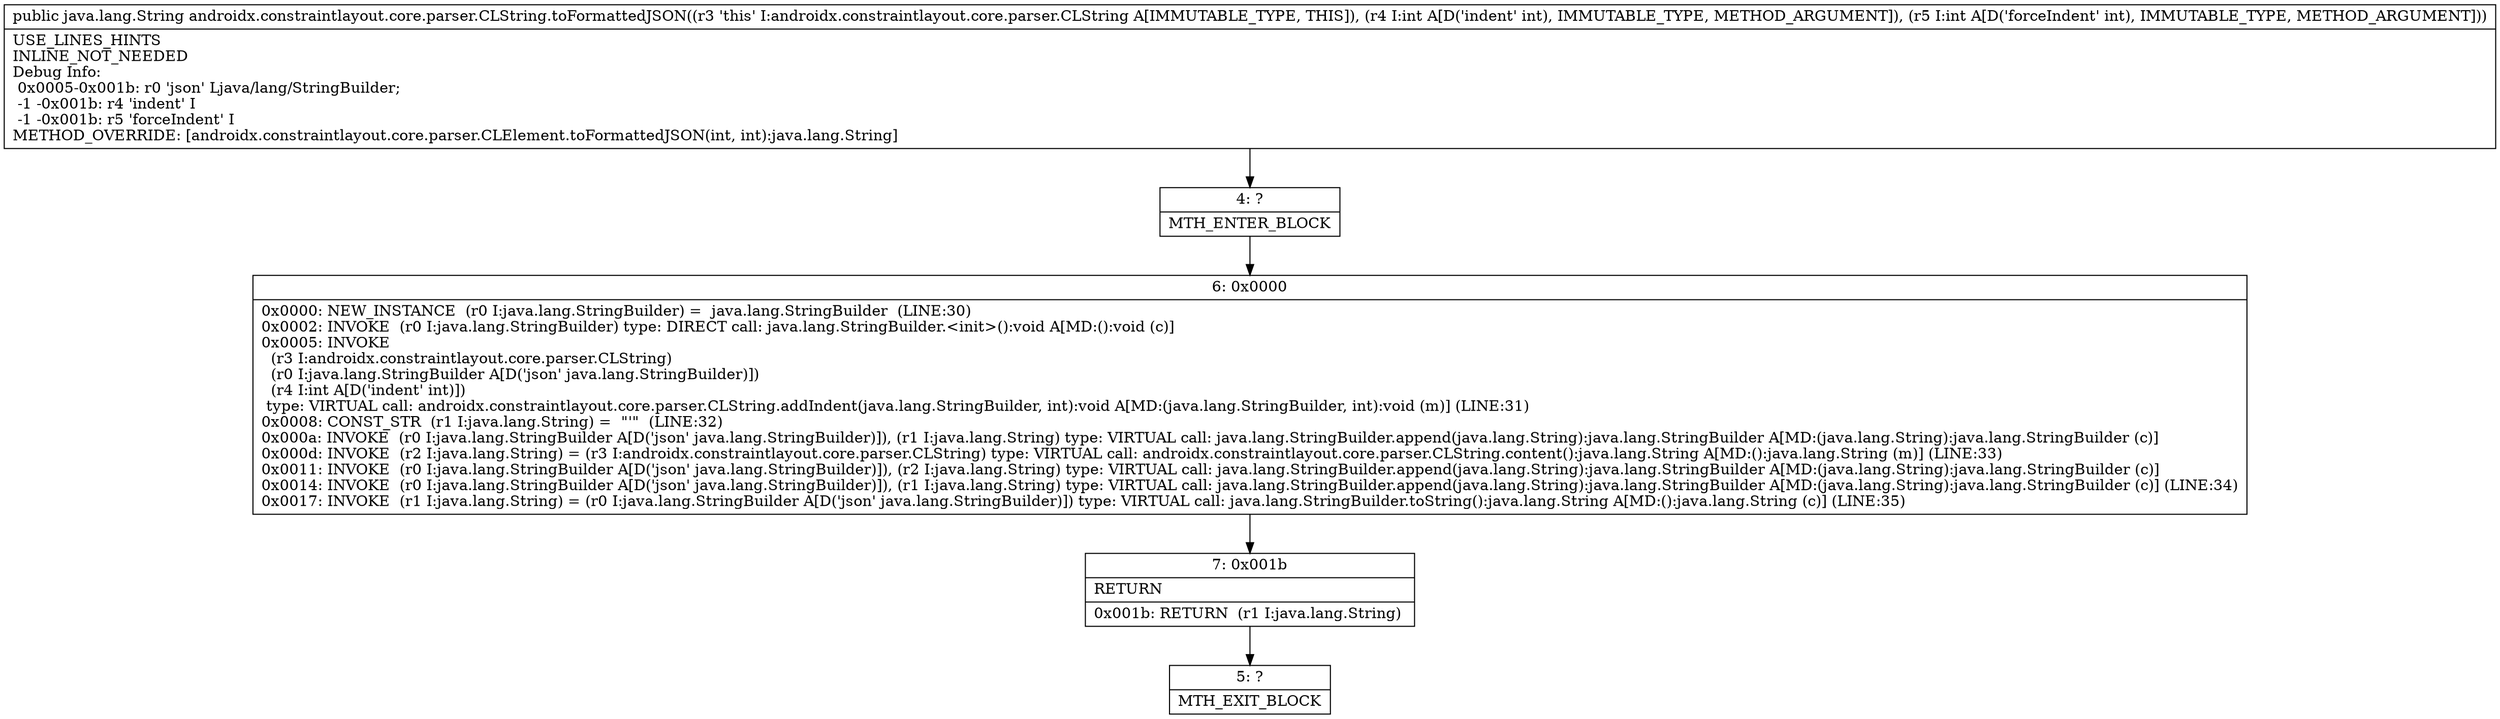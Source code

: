 digraph "CFG forandroidx.constraintlayout.core.parser.CLString.toFormattedJSON(II)Ljava\/lang\/String;" {
Node_4 [shape=record,label="{4\:\ ?|MTH_ENTER_BLOCK\l}"];
Node_6 [shape=record,label="{6\:\ 0x0000|0x0000: NEW_INSTANCE  (r0 I:java.lang.StringBuilder) =  java.lang.StringBuilder  (LINE:30)\l0x0002: INVOKE  (r0 I:java.lang.StringBuilder) type: DIRECT call: java.lang.StringBuilder.\<init\>():void A[MD:():void (c)]\l0x0005: INVOKE  \l  (r3 I:androidx.constraintlayout.core.parser.CLString)\l  (r0 I:java.lang.StringBuilder A[D('json' java.lang.StringBuilder)])\l  (r4 I:int A[D('indent' int)])\l type: VIRTUAL call: androidx.constraintlayout.core.parser.CLString.addIndent(java.lang.StringBuilder, int):void A[MD:(java.lang.StringBuilder, int):void (m)] (LINE:31)\l0x0008: CONST_STR  (r1 I:java.lang.String) =  \"'\"  (LINE:32)\l0x000a: INVOKE  (r0 I:java.lang.StringBuilder A[D('json' java.lang.StringBuilder)]), (r1 I:java.lang.String) type: VIRTUAL call: java.lang.StringBuilder.append(java.lang.String):java.lang.StringBuilder A[MD:(java.lang.String):java.lang.StringBuilder (c)]\l0x000d: INVOKE  (r2 I:java.lang.String) = (r3 I:androidx.constraintlayout.core.parser.CLString) type: VIRTUAL call: androidx.constraintlayout.core.parser.CLString.content():java.lang.String A[MD:():java.lang.String (m)] (LINE:33)\l0x0011: INVOKE  (r0 I:java.lang.StringBuilder A[D('json' java.lang.StringBuilder)]), (r2 I:java.lang.String) type: VIRTUAL call: java.lang.StringBuilder.append(java.lang.String):java.lang.StringBuilder A[MD:(java.lang.String):java.lang.StringBuilder (c)]\l0x0014: INVOKE  (r0 I:java.lang.StringBuilder A[D('json' java.lang.StringBuilder)]), (r1 I:java.lang.String) type: VIRTUAL call: java.lang.StringBuilder.append(java.lang.String):java.lang.StringBuilder A[MD:(java.lang.String):java.lang.StringBuilder (c)] (LINE:34)\l0x0017: INVOKE  (r1 I:java.lang.String) = (r0 I:java.lang.StringBuilder A[D('json' java.lang.StringBuilder)]) type: VIRTUAL call: java.lang.StringBuilder.toString():java.lang.String A[MD:():java.lang.String (c)] (LINE:35)\l}"];
Node_7 [shape=record,label="{7\:\ 0x001b|RETURN\l|0x001b: RETURN  (r1 I:java.lang.String) \l}"];
Node_5 [shape=record,label="{5\:\ ?|MTH_EXIT_BLOCK\l}"];
MethodNode[shape=record,label="{public java.lang.String androidx.constraintlayout.core.parser.CLString.toFormattedJSON((r3 'this' I:androidx.constraintlayout.core.parser.CLString A[IMMUTABLE_TYPE, THIS]), (r4 I:int A[D('indent' int), IMMUTABLE_TYPE, METHOD_ARGUMENT]), (r5 I:int A[D('forceIndent' int), IMMUTABLE_TYPE, METHOD_ARGUMENT]))  | USE_LINES_HINTS\lINLINE_NOT_NEEDED\lDebug Info:\l  0x0005\-0x001b: r0 'json' Ljava\/lang\/StringBuilder;\l  \-1 \-0x001b: r4 'indent' I\l  \-1 \-0x001b: r5 'forceIndent' I\lMETHOD_OVERRIDE: [androidx.constraintlayout.core.parser.CLElement.toFormattedJSON(int, int):java.lang.String]\l}"];
MethodNode -> Node_4;Node_4 -> Node_6;
Node_6 -> Node_7;
Node_7 -> Node_5;
}

